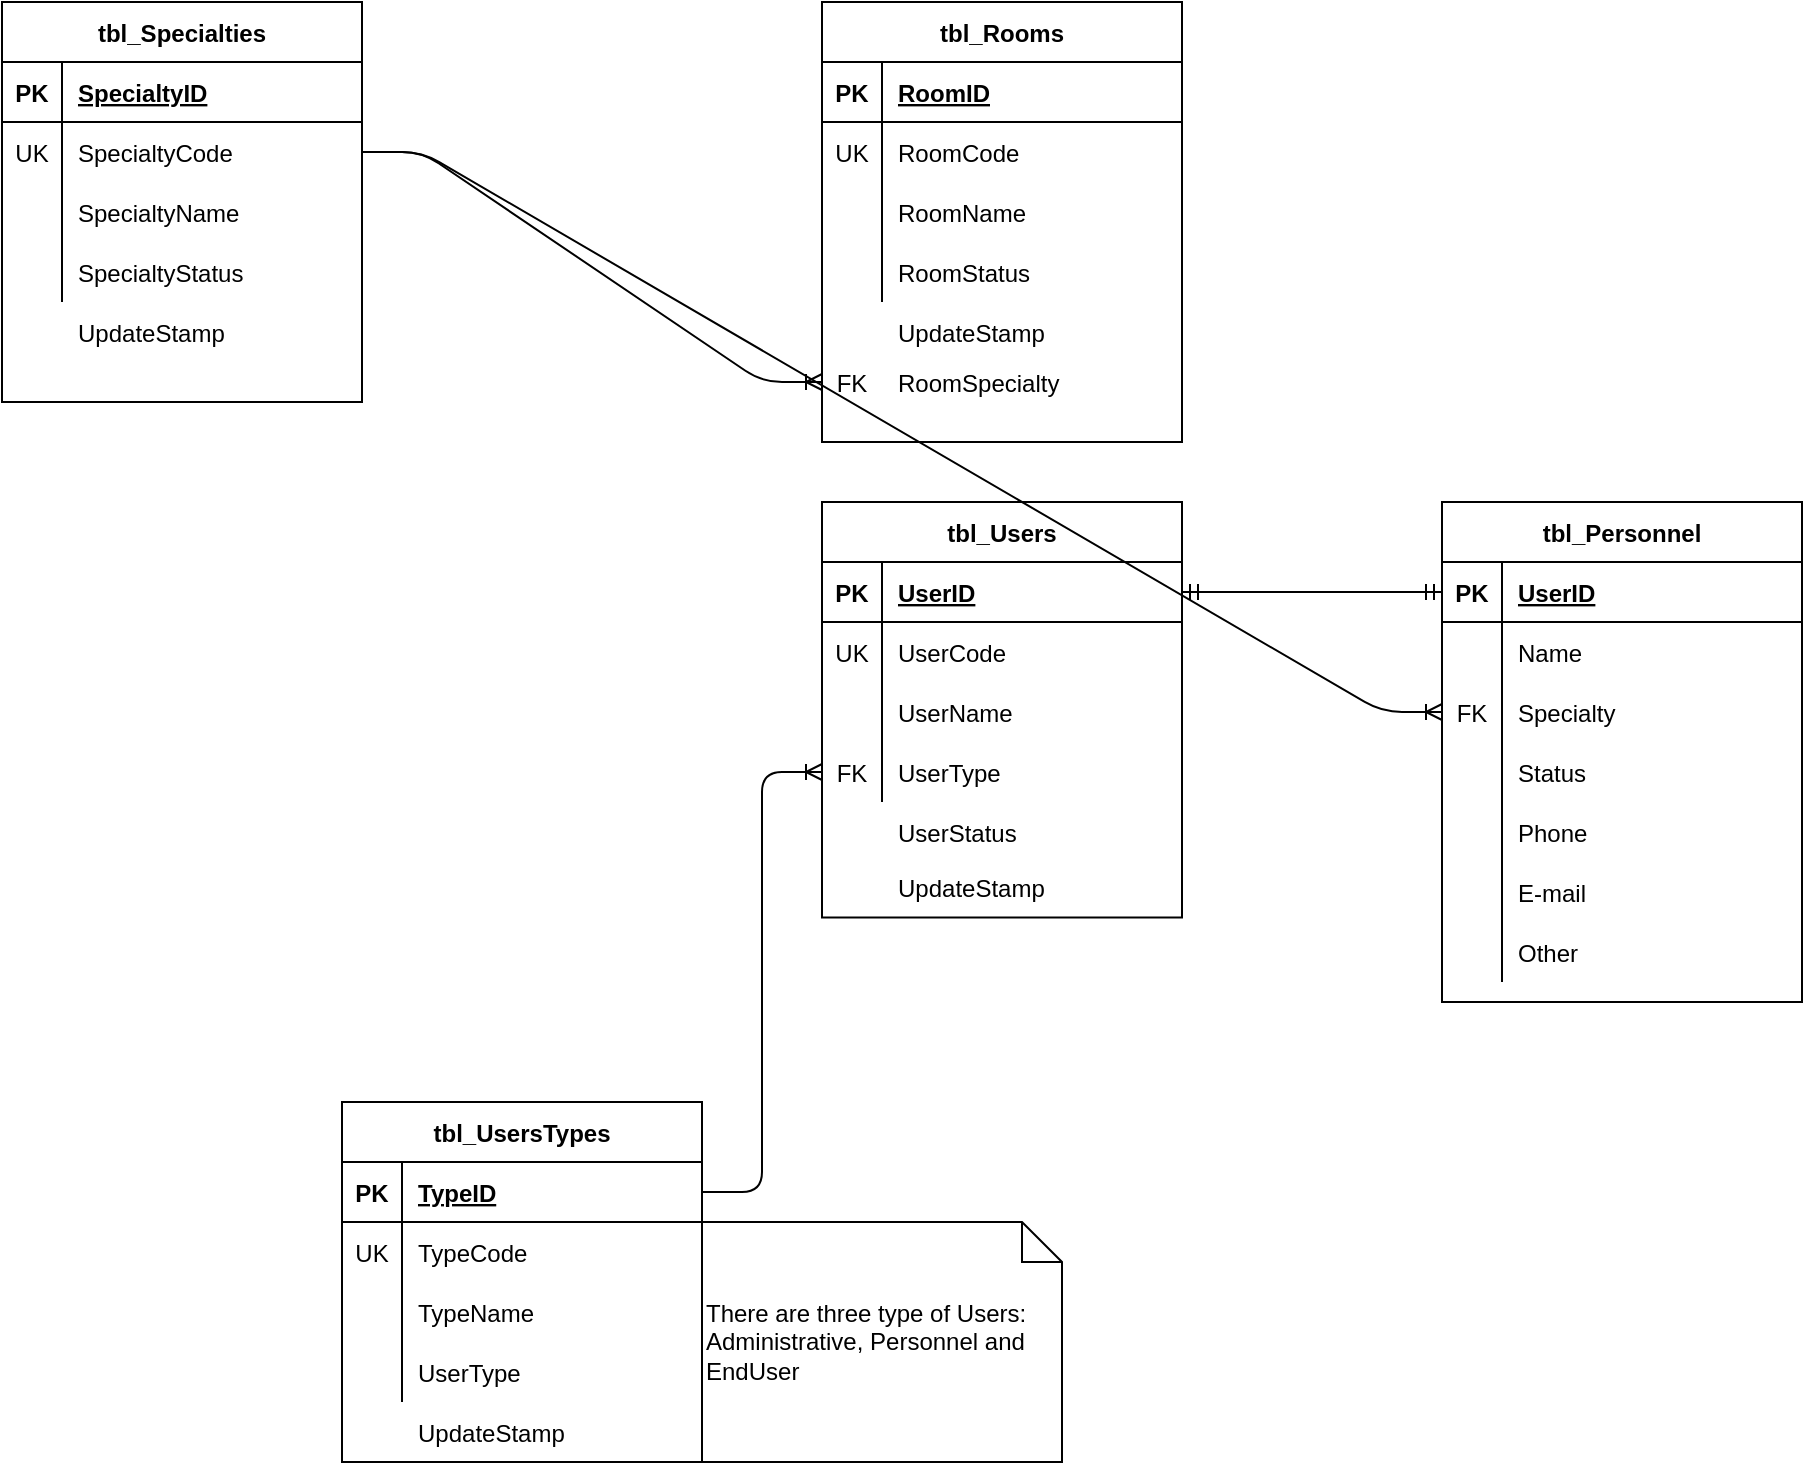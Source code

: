 <mxfile version="14.5.3" type="device"><diagram id="frgmxuUCamgBzPPwzDxV" name="BackOffice"><mxGraphModel dx="1422" dy="762" grid="1" gridSize="10" guides="1" tooltips="1" connect="1" arrows="1" fold="1" page="1" pageScale="1" pageWidth="827" pageHeight="1169" math="0" shadow="0"><root><mxCell id="0"/><mxCell id="1" parent="0"/><mxCell id="SZWG1LTi1M9ezngHsP50-45" value="" style="edgeStyle=entityRelationEdgeStyle;fontSize=12;html=1;endArrow=ERoneToMany;entryX=0;entryY=0.5;entryDx=0;entryDy=0;" edge="1" parent="1" source="SZWG1LTi1M9ezngHsP50-47" target="SZWG1LTi1M9ezngHsP50-39"><mxGeometry width="100" height="100" relative="1" as="geometry"><mxPoint x="450" y="610" as="sourcePoint"/><mxPoint x="750" y="340" as="targetPoint"/></mxGeometry></mxCell><mxCell id="SZWG1LTi1M9ezngHsP50-46" value="tbl_UsersTypes" style="shape=table;startSize=30;container=1;collapsible=1;childLayout=tableLayout;fixedRows=1;rowLines=0;fontStyle=1;align=center;resizeLast=1;" vertex="1" parent="1"><mxGeometry x="240" y="600" width="180" height="180" as="geometry"><mxRectangle x="480" y="320" width="90" height="30" as="alternateBounds"/></mxGeometry></mxCell><mxCell id="SZWG1LTi1M9ezngHsP50-47" value="" style="shape=partialRectangle;collapsible=0;dropTarget=0;pointerEvents=0;fillColor=none;top=0;left=0;bottom=1;right=0;points=[[0,0.5],[1,0.5]];portConstraint=eastwest;" vertex="1" parent="SZWG1LTi1M9ezngHsP50-46"><mxGeometry y="30" width="180" height="30" as="geometry"/></mxCell><mxCell id="SZWG1LTi1M9ezngHsP50-48" value="PK" style="shape=partialRectangle;connectable=0;fillColor=none;top=0;left=0;bottom=0;right=0;fontStyle=1;overflow=hidden;" vertex="1" parent="SZWG1LTi1M9ezngHsP50-47"><mxGeometry width="30" height="30" as="geometry"/></mxCell><mxCell id="SZWG1LTi1M9ezngHsP50-49" value="TypeID" style="shape=partialRectangle;connectable=0;fillColor=none;top=0;left=0;bottom=0;right=0;align=left;spacingLeft=6;fontStyle=5;overflow=hidden;" vertex="1" parent="SZWG1LTi1M9ezngHsP50-47"><mxGeometry x="30" width="150" height="30" as="geometry"/></mxCell><mxCell id="SZWG1LTi1M9ezngHsP50-50" value="" style="shape=partialRectangle;collapsible=0;dropTarget=0;pointerEvents=0;fillColor=none;top=0;left=0;bottom=0;right=0;points=[[0,0.5],[1,0.5]];portConstraint=eastwest;" vertex="1" parent="SZWG1LTi1M9ezngHsP50-46"><mxGeometry y="60" width="180" height="30" as="geometry"/></mxCell><mxCell id="SZWG1LTi1M9ezngHsP50-51" value="UK" style="shape=partialRectangle;connectable=0;fillColor=none;top=0;left=0;bottom=0;right=0;editable=1;overflow=hidden;" vertex="1" parent="SZWG1LTi1M9ezngHsP50-50"><mxGeometry width="30" height="30" as="geometry"/></mxCell><mxCell id="SZWG1LTi1M9ezngHsP50-52" value="TypeCode" style="shape=partialRectangle;connectable=0;fillColor=none;top=0;left=0;bottom=0;right=0;align=left;spacingLeft=6;overflow=hidden;" vertex="1" parent="SZWG1LTi1M9ezngHsP50-50"><mxGeometry x="30" width="150" height="30" as="geometry"/></mxCell><mxCell id="SZWG1LTi1M9ezngHsP50-53" value="" style="shape=partialRectangle;collapsible=0;dropTarget=0;pointerEvents=0;fillColor=none;top=0;left=0;bottom=0;right=0;points=[[0,0.5],[1,0.5]];portConstraint=eastwest;" vertex="1" parent="SZWG1LTi1M9ezngHsP50-46"><mxGeometry y="90" width="180" height="30" as="geometry"/></mxCell><mxCell id="SZWG1LTi1M9ezngHsP50-54" value="" style="shape=partialRectangle;connectable=0;fillColor=none;top=0;left=0;bottom=0;right=0;editable=1;overflow=hidden;" vertex="1" parent="SZWG1LTi1M9ezngHsP50-53"><mxGeometry width="30" height="30" as="geometry"/></mxCell><mxCell id="SZWG1LTi1M9ezngHsP50-55" value="TypeName" style="shape=partialRectangle;connectable=0;fillColor=none;top=0;left=0;bottom=0;right=0;align=left;spacingLeft=6;overflow=hidden;" vertex="1" parent="SZWG1LTi1M9ezngHsP50-53"><mxGeometry x="30" width="150" height="30" as="geometry"/></mxCell><mxCell id="SZWG1LTi1M9ezngHsP50-56" value="" style="shape=partialRectangle;collapsible=0;dropTarget=0;pointerEvents=0;fillColor=none;top=0;left=0;bottom=0;right=0;points=[[0,0.5],[1,0.5]];portConstraint=eastwest;" vertex="1" parent="SZWG1LTi1M9ezngHsP50-46"><mxGeometry y="120" width="180" height="30" as="geometry"/></mxCell><mxCell id="SZWG1LTi1M9ezngHsP50-57" value="" style="shape=partialRectangle;connectable=0;fillColor=none;top=0;left=0;bottom=0;right=0;editable=1;overflow=hidden;" vertex="1" parent="SZWG1LTi1M9ezngHsP50-56"><mxGeometry width="30" height="30" as="geometry"/></mxCell><mxCell id="SZWG1LTi1M9ezngHsP50-58" value="UserType" style="shape=partialRectangle;connectable=0;fillColor=none;top=0;left=0;bottom=0;right=0;align=left;spacingLeft=6;overflow=hidden;" vertex="1" parent="SZWG1LTi1M9ezngHsP50-56"><mxGeometry x="30" width="150" height="30" as="geometry"/></mxCell><mxCell id="SZWG1LTi1M9ezngHsP50-59" value="There are three type of Users:&lt;br&gt;Administrative, Personnel and EndUser" style="shape=note;size=20;whiteSpace=wrap;html=1;align=left;" vertex="1" parent="1"><mxGeometry x="420" y="660" width="180" height="120" as="geometry"/></mxCell><mxCell id="SZWG1LTi1M9ezngHsP50-60" value="UpdateStamp" style="shape=partialRectangle;connectable=0;fillColor=none;top=0;left=0;bottom=0;right=0;align=left;spacingLeft=6;overflow=hidden;" vertex="1" parent="1"><mxGeometry x="270" y="750" width="150" height="30" as="geometry"/></mxCell><mxCell id="SZWG1LTi1M9ezngHsP50-65" value="" style="group" vertex="1" connectable="0" parent="1"><mxGeometry x="70" y="50" width="180" height="200" as="geometry"/></mxCell><mxCell id="SZWG1LTi1M9ezngHsP50-14" value="tbl_Specialties" style="shape=table;startSize=30;container=1;collapsible=1;childLayout=tableLayout;fixedRows=1;rowLines=0;fontStyle=1;align=center;resizeLast=1;" vertex="1" parent="SZWG1LTi1M9ezngHsP50-65"><mxGeometry width="180" height="200" as="geometry"/></mxCell><mxCell id="SZWG1LTi1M9ezngHsP50-15" value="" style="shape=partialRectangle;collapsible=0;dropTarget=0;pointerEvents=0;fillColor=none;top=0;left=0;bottom=1;right=0;points=[[0,0.5],[1,0.5]];portConstraint=eastwest;" vertex="1" parent="SZWG1LTi1M9ezngHsP50-14"><mxGeometry y="30" width="180" height="30" as="geometry"/></mxCell><mxCell id="SZWG1LTi1M9ezngHsP50-16" value="PK" style="shape=partialRectangle;connectable=0;fillColor=none;top=0;left=0;bottom=0;right=0;fontStyle=1;overflow=hidden;" vertex="1" parent="SZWG1LTi1M9ezngHsP50-15"><mxGeometry width="30" height="30" as="geometry"/></mxCell><mxCell id="SZWG1LTi1M9ezngHsP50-17" value="SpecialtyID" style="shape=partialRectangle;connectable=0;fillColor=none;top=0;left=0;bottom=0;right=0;align=left;spacingLeft=6;fontStyle=5;overflow=hidden;" vertex="1" parent="SZWG1LTi1M9ezngHsP50-15"><mxGeometry x="30" width="150" height="30" as="geometry"/></mxCell><mxCell id="SZWG1LTi1M9ezngHsP50-18" value="" style="shape=partialRectangle;collapsible=0;dropTarget=0;pointerEvents=0;fillColor=none;top=0;left=0;bottom=0;right=0;points=[[0,0.5],[1,0.5]];portConstraint=eastwest;" vertex="1" parent="SZWG1LTi1M9ezngHsP50-14"><mxGeometry y="60" width="180" height="30" as="geometry"/></mxCell><mxCell id="SZWG1LTi1M9ezngHsP50-19" value="UK" style="shape=partialRectangle;connectable=0;fillColor=none;top=0;left=0;bottom=0;right=0;editable=1;overflow=hidden;" vertex="1" parent="SZWG1LTi1M9ezngHsP50-18"><mxGeometry width="30" height="30" as="geometry"/></mxCell><mxCell id="SZWG1LTi1M9ezngHsP50-20" value="SpecialtyCode" style="shape=partialRectangle;connectable=0;fillColor=none;top=0;left=0;bottom=0;right=0;align=left;spacingLeft=6;overflow=hidden;" vertex="1" parent="SZWG1LTi1M9ezngHsP50-18"><mxGeometry x="30" width="150" height="30" as="geometry"/></mxCell><mxCell id="SZWG1LTi1M9ezngHsP50-21" value="" style="shape=partialRectangle;collapsible=0;dropTarget=0;pointerEvents=0;fillColor=none;top=0;left=0;bottom=0;right=0;points=[[0,0.5],[1,0.5]];portConstraint=eastwest;" vertex="1" parent="SZWG1LTi1M9ezngHsP50-14"><mxGeometry y="90" width="180" height="30" as="geometry"/></mxCell><mxCell id="SZWG1LTi1M9ezngHsP50-22" value="" style="shape=partialRectangle;connectable=0;fillColor=none;top=0;left=0;bottom=0;right=0;editable=1;overflow=hidden;" vertex="1" parent="SZWG1LTi1M9ezngHsP50-21"><mxGeometry width="30" height="30" as="geometry"/></mxCell><mxCell id="SZWG1LTi1M9ezngHsP50-23" value="SpecialtyName" style="shape=partialRectangle;connectable=0;fillColor=none;top=0;left=0;bottom=0;right=0;align=left;spacingLeft=6;overflow=hidden;" vertex="1" parent="SZWG1LTi1M9ezngHsP50-21"><mxGeometry x="30" width="150" height="30" as="geometry"/></mxCell><mxCell id="SZWG1LTi1M9ezngHsP50-24" value="" style="shape=partialRectangle;collapsible=0;dropTarget=0;pointerEvents=0;fillColor=none;top=0;left=0;bottom=0;right=0;points=[[0,0.5],[1,0.5]];portConstraint=eastwest;" vertex="1" parent="SZWG1LTi1M9ezngHsP50-14"><mxGeometry y="120" width="180" height="30" as="geometry"/></mxCell><mxCell id="SZWG1LTi1M9ezngHsP50-25" value="" style="shape=partialRectangle;connectable=0;fillColor=none;top=0;left=0;bottom=0;right=0;editable=1;overflow=hidden;" vertex="1" parent="SZWG1LTi1M9ezngHsP50-24"><mxGeometry width="30" height="30" as="geometry"/></mxCell><mxCell id="SZWG1LTi1M9ezngHsP50-26" value="SpecialtyStatus" style="shape=partialRectangle;connectable=0;fillColor=none;top=0;left=0;bottom=0;right=0;align=left;spacingLeft=6;overflow=hidden;" vertex="1" parent="SZWG1LTi1M9ezngHsP50-24"><mxGeometry x="30" width="150" height="30" as="geometry"/></mxCell><mxCell id="SZWG1LTi1M9ezngHsP50-28" value="UpdateStamp" style="shape=partialRectangle;connectable=0;fillColor=none;top=0;left=0;bottom=0;right=0;align=left;spacingLeft=6;overflow=hidden;" vertex="1" parent="SZWG1LTi1M9ezngHsP50-65"><mxGeometry x="30" y="150" width="150" height="30" as="geometry"/></mxCell><mxCell id="SZWG1LTi1M9ezngHsP50-66" value="" style="group" vertex="1" connectable="0" parent="1"><mxGeometry x="480" y="50" width="180" height="220" as="geometry"/></mxCell><mxCell id="SZWG1LTi1M9ezngHsP50-1" value="tbl_Rooms" style="shape=table;startSize=30;container=1;collapsible=1;childLayout=tableLayout;fixedRows=1;rowLines=0;fontStyle=1;align=center;resizeLast=1;" vertex="1" parent="SZWG1LTi1M9ezngHsP50-66"><mxGeometry width="180" height="220" as="geometry"/></mxCell><mxCell id="SZWG1LTi1M9ezngHsP50-2" value="" style="shape=partialRectangle;collapsible=0;dropTarget=0;pointerEvents=0;fillColor=none;top=0;left=0;bottom=1;right=0;points=[[0,0.5],[1,0.5]];portConstraint=eastwest;" vertex="1" parent="SZWG1LTi1M9ezngHsP50-1"><mxGeometry y="30" width="180" height="30" as="geometry"/></mxCell><mxCell id="SZWG1LTi1M9ezngHsP50-3" value="PK" style="shape=partialRectangle;connectable=0;fillColor=none;top=0;left=0;bottom=0;right=0;fontStyle=1;overflow=hidden;" vertex="1" parent="SZWG1LTi1M9ezngHsP50-2"><mxGeometry width="30" height="30" as="geometry"/></mxCell><mxCell id="SZWG1LTi1M9ezngHsP50-4" value="RoomID" style="shape=partialRectangle;connectable=0;fillColor=none;top=0;left=0;bottom=0;right=0;align=left;spacingLeft=6;fontStyle=5;overflow=hidden;" vertex="1" parent="SZWG1LTi1M9ezngHsP50-2"><mxGeometry x="30" width="150" height="30" as="geometry"/></mxCell><mxCell id="SZWG1LTi1M9ezngHsP50-5" value="" style="shape=partialRectangle;collapsible=0;dropTarget=0;pointerEvents=0;fillColor=none;top=0;left=0;bottom=0;right=0;points=[[0,0.5],[1,0.5]];portConstraint=eastwest;" vertex="1" parent="SZWG1LTi1M9ezngHsP50-1"><mxGeometry y="60" width="180" height="30" as="geometry"/></mxCell><mxCell id="SZWG1LTi1M9ezngHsP50-6" value="UK" style="shape=partialRectangle;connectable=0;fillColor=none;top=0;left=0;bottom=0;right=0;editable=1;overflow=hidden;" vertex="1" parent="SZWG1LTi1M9ezngHsP50-5"><mxGeometry width="30" height="30" as="geometry"/></mxCell><mxCell id="SZWG1LTi1M9ezngHsP50-7" value="RoomCode" style="shape=partialRectangle;connectable=0;fillColor=none;top=0;left=0;bottom=0;right=0;align=left;spacingLeft=6;overflow=hidden;" vertex="1" parent="SZWG1LTi1M9ezngHsP50-5"><mxGeometry x="30" width="150" height="30" as="geometry"/></mxCell><mxCell id="SZWG1LTi1M9ezngHsP50-8" value="" style="shape=partialRectangle;collapsible=0;dropTarget=0;pointerEvents=0;fillColor=none;top=0;left=0;bottom=0;right=0;points=[[0,0.5],[1,0.5]];portConstraint=eastwest;" vertex="1" parent="SZWG1LTi1M9ezngHsP50-1"><mxGeometry y="90" width="180" height="30" as="geometry"/></mxCell><mxCell id="SZWG1LTi1M9ezngHsP50-9" value="" style="shape=partialRectangle;connectable=0;fillColor=none;top=0;left=0;bottom=0;right=0;editable=1;overflow=hidden;" vertex="1" parent="SZWG1LTi1M9ezngHsP50-8"><mxGeometry width="30" height="30" as="geometry"/></mxCell><mxCell id="SZWG1LTi1M9ezngHsP50-10" value="RoomName" style="shape=partialRectangle;connectable=0;fillColor=none;top=0;left=0;bottom=0;right=0;align=left;spacingLeft=6;overflow=hidden;" vertex="1" parent="SZWG1LTi1M9ezngHsP50-8"><mxGeometry x="30" width="150" height="30" as="geometry"/></mxCell><mxCell id="SZWG1LTi1M9ezngHsP50-11" value="" style="shape=partialRectangle;collapsible=0;dropTarget=0;pointerEvents=0;fillColor=none;top=0;left=0;bottom=0;right=0;points=[[0,0.5],[1,0.5]];portConstraint=eastwest;" vertex="1" parent="SZWG1LTi1M9ezngHsP50-1"><mxGeometry y="120" width="180" height="30" as="geometry"/></mxCell><mxCell id="SZWG1LTi1M9ezngHsP50-12" value="" style="shape=partialRectangle;connectable=0;fillColor=none;top=0;left=0;bottom=0;right=0;editable=1;overflow=hidden;" vertex="1" parent="SZWG1LTi1M9ezngHsP50-11"><mxGeometry width="30" height="30" as="geometry"/></mxCell><mxCell id="SZWG1LTi1M9ezngHsP50-13" value="RoomStatus" style="shape=partialRectangle;connectable=0;fillColor=none;top=0;left=0;bottom=0;right=0;align=left;spacingLeft=6;overflow=hidden;" vertex="1" parent="SZWG1LTi1M9ezngHsP50-11"><mxGeometry x="30" width="150" height="30" as="geometry"/></mxCell><mxCell id="SZWG1LTi1M9ezngHsP50-27" value="UpdateStamp" style="shape=partialRectangle;connectable=0;fillColor=none;top=0;left=0;bottom=0;right=0;align=left;spacingLeft=6;overflow=hidden;" vertex="1" parent="SZWG1LTi1M9ezngHsP50-66"><mxGeometry x="30" y="150" width="150" height="30" as="geometry"/></mxCell><mxCell id="SZWG1LTi1M9ezngHsP50-61" value="RoomSpecialty" style="shape=partialRectangle;connectable=0;fillColor=none;top=0;left=0;bottom=0;right=0;align=left;spacingLeft=6;overflow=hidden;" vertex="1" parent="SZWG1LTi1M9ezngHsP50-66"><mxGeometry x="30" y="175" width="150" height="30" as="geometry"/></mxCell><mxCell id="SZWG1LTi1M9ezngHsP50-62" value="FK" style="shape=partialRectangle;connectable=0;fillColor=none;top=0;left=0;bottom=0;right=0;editable=1;overflow=hidden;" vertex="1" parent="SZWG1LTi1M9ezngHsP50-66"><mxGeometry y="175" width="30" height="30" as="geometry"/></mxCell><mxCell id="SZWG1LTi1M9ezngHsP50-67" value="" style="group" vertex="1" connectable="0" parent="1"><mxGeometry x="480" y="300" width="180" height="210" as="geometry"/></mxCell><mxCell id="SZWG1LTi1M9ezngHsP50-43" value="UpdateStamp" style="shape=partialRectangle;connectable=0;fillColor=none;top=0;left=0;bottom=0;right=0;align=left;spacingLeft=6;overflow=hidden;" vertex="1" parent="SZWG1LTi1M9ezngHsP50-67"><mxGeometry x="30" y="175.385" width="150" height="34.615" as="geometry"/></mxCell><mxCell id="SZWG1LTi1M9ezngHsP50-69" value="" style="group" vertex="1" connectable="0" parent="SZWG1LTi1M9ezngHsP50-67"><mxGeometry width="180" height="207.692" as="geometry"/></mxCell><mxCell id="SZWG1LTi1M9ezngHsP50-29" value="tbl_Users" style="shape=table;startSize=30;container=1;collapsible=1;childLayout=tableLayout;fixedRows=1;rowLines=0;fontStyle=1;align=center;resizeLast=1;" vertex="1" parent="SZWG1LTi1M9ezngHsP50-69"><mxGeometry width="180" height="207.692" as="geometry"><mxRectangle x="480" y="320" width="90" height="30" as="alternateBounds"/></mxGeometry></mxCell><mxCell id="SZWG1LTi1M9ezngHsP50-30" value="" style="shape=partialRectangle;collapsible=0;dropTarget=0;pointerEvents=0;fillColor=none;top=0;left=0;bottom=1;right=0;points=[[0,0.5],[1,0.5]];portConstraint=eastwest;" vertex="1" parent="SZWG1LTi1M9ezngHsP50-29"><mxGeometry y="30" width="180" height="30" as="geometry"/></mxCell><mxCell id="SZWG1LTi1M9ezngHsP50-31" value="PK" style="shape=partialRectangle;connectable=0;fillColor=none;top=0;left=0;bottom=0;right=0;fontStyle=1;overflow=hidden;" vertex="1" parent="SZWG1LTi1M9ezngHsP50-30"><mxGeometry width="30" height="30" as="geometry"/></mxCell><mxCell id="SZWG1LTi1M9ezngHsP50-32" value="UserID" style="shape=partialRectangle;connectable=0;fillColor=none;top=0;left=0;bottom=0;right=0;align=left;spacingLeft=6;fontStyle=5;overflow=hidden;" vertex="1" parent="SZWG1LTi1M9ezngHsP50-30"><mxGeometry x="30" width="150" height="30" as="geometry"/></mxCell><mxCell id="SZWG1LTi1M9ezngHsP50-33" value="" style="shape=partialRectangle;collapsible=0;dropTarget=0;pointerEvents=0;fillColor=none;top=0;left=0;bottom=0;right=0;points=[[0,0.5],[1,0.5]];portConstraint=eastwest;" vertex="1" parent="SZWG1LTi1M9ezngHsP50-29"><mxGeometry y="60" width="180" height="30" as="geometry"/></mxCell><mxCell id="SZWG1LTi1M9ezngHsP50-34" value="UK" style="shape=partialRectangle;connectable=0;fillColor=none;top=0;left=0;bottom=0;right=0;editable=1;overflow=hidden;" vertex="1" parent="SZWG1LTi1M9ezngHsP50-33"><mxGeometry width="30" height="30" as="geometry"/></mxCell><mxCell id="SZWG1LTi1M9ezngHsP50-35" value="UserCode" style="shape=partialRectangle;connectable=0;fillColor=none;top=0;left=0;bottom=0;right=0;align=left;spacingLeft=6;overflow=hidden;" vertex="1" parent="SZWG1LTi1M9ezngHsP50-33"><mxGeometry x="30" width="150" height="30" as="geometry"/></mxCell><mxCell id="SZWG1LTi1M9ezngHsP50-36" value="" style="shape=partialRectangle;collapsible=0;dropTarget=0;pointerEvents=0;fillColor=none;top=0;left=0;bottom=0;right=0;points=[[0,0.5],[1,0.5]];portConstraint=eastwest;" vertex="1" parent="SZWG1LTi1M9ezngHsP50-29"><mxGeometry y="90" width="180" height="30" as="geometry"/></mxCell><mxCell id="SZWG1LTi1M9ezngHsP50-37" value="" style="shape=partialRectangle;connectable=0;fillColor=none;top=0;left=0;bottom=0;right=0;editable=1;overflow=hidden;" vertex="1" parent="SZWG1LTi1M9ezngHsP50-36"><mxGeometry width="30" height="30" as="geometry"/></mxCell><mxCell id="SZWG1LTi1M9ezngHsP50-38" value="UserName" style="shape=partialRectangle;connectable=0;fillColor=none;top=0;left=0;bottom=0;right=0;align=left;spacingLeft=6;overflow=hidden;" vertex="1" parent="SZWG1LTi1M9ezngHsP50-36"><mxGeometry x="30" width="150" height="30" as="geometry"/></mxCell><mxCell id="SZWG1LTi1M9ezngHsP50-39" value="" style="shape=partialRectangle;collapsible=0;dropTarget=0;pointerEvents=0;fillColor=none;top=0;left=0;bottom=0;right=0;points=[[0,0.5],[1,0.5]];portConstraint=eastwest;" vertex="1" parent="SZWG1LTi1M9ezngHsP50-29"><mxGeometry y="120" width="180" height="30" as="geometry"/></mxCell><mxCell id="SZWG1LTi1M9ezngHsP50-40" value="FK" style="shape=partialRectangle;connectable=0;fillColor=none;top=0;left=0;bottom=0;right=0;editable=1;overflow=hidden;" vertex="1" parent="SZWG1LTi1M9ezngHsP50-39"><mxGeometry width="30" height="30" as="geometry"/></mxCell><mxCell id="SZWG1LTi1M9ezngHsP50-41" value="UserType" style="shape=partialRectangle;connectable=0;fillColor=none;top=0;left=0;bottom=0;right=0;align=left;spacingLeft=6;overflow=hidden;" vertex="1" parent="SZWG1LTi1M9ezngHsP50-39"><mxGeometry x="30" width="150" height="30" as="geometry"/></mxCell><mxCell id="SZWG1LTi1M9ezngHsP50-68" value="UserStatus" style="shape=partialRectangle;connectable=0;fillColor=none;top=0;left=0;bottom=0;right=0;align=left;spacingLeft=6;overflow=hidden;" vertex="1" parent="SZWG1LTi1M9ezngHsP50-69"><mxGeometry x="30" y="150" width="150" height="30" as="geometry"/></mxCell><mxCell id="SZWG1LTi1M9ezngHsP50-76" value="" style="edgeStyle=entityRelationEdgeStyle;fontSize=12;html=1;endArrow=ERoneToMany;" edge="1" parent="1" source="SZWG1LTi1M9ezngHsP50-18"><mxGeometry width="100" height="100" relative="1" as="geometry"><mxPoint x="310" y="535" as="sourcePoint"/><mxPoint x="480" y="240" as="targetPoint"/></mxGeometry></mxCell><mxCell id="SZWG1LTi1M9ezngHsP50-90" value="tbl_Personnel" style="shape=table;startSize=30;container=1;collapsible=1;childLayout=tableLayout;fixedRows=1;rowLines=0;fontStyle=1;align=center;resizeLast=1;" vertex="1" parent="1"><mxGeometry x="790" y="300" width="180" height="250" as="geometry"/></mxCell><mxCell id="SZWG1LTi1M9ezngHsP50-91" value="" style="shape=partialRectangle;collapsible=0;dropTarget=0;pointerEvents=0;fillColor=none;top=0;left=0;bottom=1;right=0;points=[[0,0.5],[1,0.5]];portConstraint=eastwest;" vertex="1" parent="SZWG1LTi1M9ezngHsP50-90"><mxGeometry y="30" width="180" height="30" as="geometry"/></mxCell><mxCell id="SZWG1LTi1M9ezngHsP50-92" value="PK" style="shape=partialRectangle;connectable=0;fillColor=none;top=0;left=0;bottom=0;right=0;fontStyle=1;overflow=hidden;" vertex="1" parent="SZWG1LTi1M9ezngHsP50-91"><mxGeometry width="30" height="30" as="geometry"/></mxCell><mxCell id="SZWG1LTi1M9ezngHsP50-93" value="UserID" style="shape=partialRectangle;connectable=0;fillColor=none;top=0;left=0;bottom=0;right=0;align=left;spacingLeft=6;fontStyle=5;overflow=hidden;" vertex="1" parent="SZWG1LTi1M9ezngHsP50-91"><mxGeometry x="30" width="150" height="30" as="geometry"/></mxCell><mxCell id="SZWG1LTi1M9ezngHsP50-94" value="" style="shape=partialRectangle;collapsible=0;dropTarget=0;pointerEvents=0;fillColor=none;top=0;left=0;bottom=0;right=0;points=[[0,0.5],[1,0.5]];portConstraint=eastwest;" vertex="1" parent="SZWG1LTi1M9ezngHsP50-90"><mxGeometry y="60" width="180" height="30" as="geometry"/></mxCell><mxCell id="SZWG1LTi1M9ezngHsP50-95" value="" style="shape=partialRectangle;connectable=0;fillColor=none;top=0;left=0;bottom=0;right=0;editable=1;overflow=hidden;" vertex="1" parent="SZWG1LTi1M9ezngHsP50-94"><mxGeometry width="30" height="30" as="geometry"/></mxCell><mxCell id="SZWG1LTi1M9ezngHsP50-96" value="Name" style="shape=partialRectangle;connectable=0;fillColor=none;top=0;left=0;bottom=0;right=0;align=left;spacingLeft=6;overflow=hidden;" vertex="1" parent="SZWG1LTi1M9ezngHsP50-94"><mxGeometry x="30" width="150" height="30" as="geometry"/></mxCell><mxCell id="SZWG1LTi1M9ezngHsP50-97" value="" style="shape=partialRectangle;collapsible=0;dropTarget=0;pointerEvents=0;fillColor=none;top=0;left=0;bottom=0;right=0;points=[[0,0.5],[1,0.5]];portConstraint=eastwest;" vertex="1" parent="SZWG1LTi1M9ezngHsP50-90"><mxGeometry y="90" width="180" height="30" as="geometry"/></mxCell><mxCell id="SZWG1LTi1M9ezngHsP50-98" value="FK" style="shape=partialRectangle;connectable=0;fillColor=none;top=0;left=0;bottom=0;right=0;editable=1;overflow=hidden;" vertex="1" parent="SZWG1LTi1M9ezngHsP50-97"><mxGeometry width="30" height="30" as="geometry"/></mxCell><mxCell id="SZWG1LTi1M9ezngHsP50-99" value="Specialty" style="shape=partialRectangle;connectable=0;fillColor=none;top=0;left=0;bottom=0;right=0;align=left;spacingLeft=6;overflow=hidden;" vertex="1" parent="SZWG1LTi1M9ezngHsP50-97"><mxGeometry x="30" width="150" height="30" as="geometry"/></mxCell><mxCell id="SZWG1LTi1M9ezngHsP50-100" value="" style="shape=partialRectangle;collapsible=0;dropTarget=0;pointerEvents=0;fillColor=none;top=0;left=0;bottom=0;right=0;points=[[0,0.5],[1,0.5]];portConstraint=eastwest;" vertex="1" parent="SZWG1LTi1M9ezngHsP50-90"><mxGeometry y="120" width="180" height="30" as="geometry"/></mxCell><mxCell id="SZWG1LTi1M9ezngHsP50-101" value="" style="shape=partialRectangle;connectable=0;fillColor=none;top=0;left=0;bottom=0;right=0;editable=1;overflow=hidden;" vertex="1" parent="SZWG1LTi1M9ezngHsP50-100"><mxGeometry width="30" height="30" as="geometry"/></mxCell><mxCell id="SZWG1LTi1M9ezngHsP50-102" value="Status" style="shape=partialRectangle;connectable=0;fillColor=none;top=0;left=0;bottom=0;right=0;align=left;spacingLeft=6;overflow=hidden;" vertex="1" parent="SZWG1LTi1M9ezngHsP50-100"><mxGeometry x="30" width="150" height="30" as="geometry"/></mxCell><mxCell id="SZWG1LTi1M9ezngHsP50-103" value="" style="shape=partialRectangle;collapsible=0;dropTarget=0;pointerEvents=0;fillColor=none;top=0;left=0;bottom=0;right=0;points=[[0,0.5],[1,0.5]];portConstraint=eastwest;" vertex="1" parent="SZWG1LTi1M9ezngHsP50-90"><mxGeometry y="150" width="180" height="30" as="geometry"/></mxCell><mxCell id="SZWG1LTi1M9ezngHsP50-104" value="" style="shape=partialRectangle;connectable=0;fillColor=none;top=0;left=0;bottom=0;right=0;editable=1;overflow=hidden;" vertex="1" parent="SZWG1LTi1M9ezngHsP50-103"><mxGeometry width="30" height="30" as="geometry"/></mxCell><mxCell id="SZWG1LTi1M9ezngHsP50-105" value="Phone" style="shape=partialRectangle;connectable=0;fillColor=none;top=0;left=0;bottom=0;right=0;align=left;spacingLeft=6;overflow=hidden;" vertex="1" parent="SZWG1LTi1M9ezngHsP50-103"><mxGeometry x="30" width="150" height="30" as="geometry"/></mxCell><mxCell id="SZWG1LTi1M9ezngHsP50-106" value="" style="shape=partialRectangle;collapsible=0;dropTarget=0;pointerEvents=0;fillColor=none;top=0;left=0;bottom=0;right=0;points=[[0,0.5],[1,0.5]];portConstraint=eastwest;" vertex="1" parent="SZWG1LTi1M9ezngHsP50-90"><mxGeometry y="180" width="180" height="30" as="geometry"/></mxCell><mxCell id="SZWG1LTi1M9ezngHsP50-107" value="" style="shape=partialRectangle;connectable=0;fillColor=none;top=0;left=0;bottom=0;right=0;editable=1;overflow=hidden;" vertex="1" parent="SZWG1LTi1M9ezngHsP50-106"><mxGeometry width="30" height="30" as="geometry"/></mxCell><mxCell id="SZWG1LTi1M9ezngHsP50-108" value="E-mail" style="shape=partialRectangle;connectable=0;fillColor=none;top=0;left=0;bottom=0;right=0;align=left;spacingLeft=6;overflow=hidden;" vertex="1" parent="SZWG1LTi1M9ezngHsP50-106"><mxGeometry x="30" width="150" height="30" as="geometry"/></mxCell><mxCell id="SZWG1LTi1M9ezngHsP50-112" value="" style="shape=partialRectangle;collapsible=0;dropTarget=0;pointerEvents=0;fillColor=none;top=0;left=0;bottom=0;right=0;points=[[0,0.5],[1,0.5]];portConstraint=eastwest;" vertex="1" parent="SZWG1LTi1M9ezngHsP50-90"><mxGeometry y="210" width="180" height="30" as="geometry"/></mxCell><mxCell id="SZWG1LTi1M9ezngHsP50-113" value="" style="shape=partialRectangle;connectable=0;fillColor=none;top=0;left=0;bottom=0;right=0;editable=1;overflow=hidden;" vertex="1" parent="SZWG1LTi1M9ezngHsP50-112"><mxGeometry width="30" height="30" as="geometry"/></mxCell><mxCell id="SZWG1LTi1M9ezngHsP50-114" value="Other" style="shape=partialRectangle;connectable=0;fillColor=none;top=0;left=0;bottom=0;right=0;align=left;spacingLeft=6;overflow=hidden;" vertex="1" parent="SZWG1LTi1M9ezngHsP50-112"><mxGeometry x="30" width="150" height="30" as="geometry"/></mxCell><mxCell id="SZWG1LTi1M9ezngHsP50-109" value="" style="edgeStyle=entityRelationEdgeStyle;fontSize=12;html=1;endArrow=ERoneToMany;entryX=0;entryY=0.5;entryDx=0;entryDy=0;exitX=1;exitY=0.5;exitDx=0;exitDy=0;" edge="1" parent="1" source="SZWG1LTi1M9ezngHsP50-18" target="SZWG1LTi1M9ezngHsP50-97"><mxGeometry width="100" height="100" relative="1" as="geometry"><mxPoint x="260" y="135" as="sourcePoint"/><mxPoint x="490" y="250" as="targetPoint"/></mxGeometry></mxCell><mxCell id="SZWG1LTi1M9ezngHsP50-115" value="" style="edgeStyle=entityRelationEdgeStyle;fontSize=12;html=1;endArrow=ERmandOne;startArrow=ERmandOne;entryX=0;entryY=0.5;entryDx=0;entryDy=0;" edge="1" parent="1" source="SZWG1LTi1M9ezngHsP50-30" target="SZWG1LTi1M9ezngHsP50-91"><mxGeometry width="100" height="100" relative="1" as="geometry"><mxPoint x="660" y="430" as="sourcePoint"/><mxPoint x="760" y="330" as="targetPoint"/></mxGeometry></mxCell></root></mxGraphModel></diagram></mxfile>